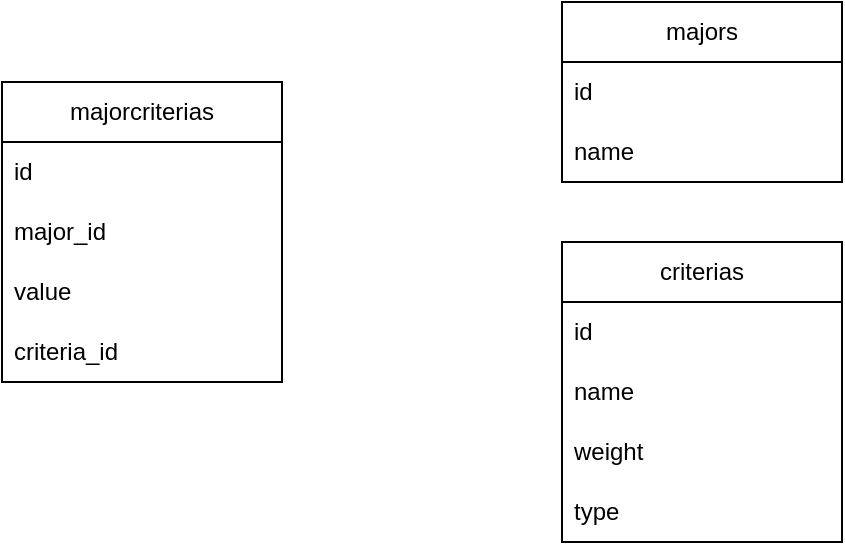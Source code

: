 <mxfile version="28.2.2">
  <diagram name="Page-1" id="QgwPKnj3uCHkpMIFQydL">
    <mxGraphModel dx="864" dy="474" grid="1" gridSize="10" guides="1" tooltips="1" connect="1" arrows="1" fold="1" page="1" pageScale="1" pageWidth="850" pageHeight="1100" math="0" shadow="0">
      <root>
        <mxCell id="0" />
        <mxCell id="1" parent="0" />
        <mxCell id="SAb-0HX3Cb_YJlKQr_8D-1" value="majorcriterias" style="swimlane;fontStyle=0;childLayout=stackLayout;horizontal=1;startSize=30;horizontalStack=0;resizeParent=1;resizeParentMax=0;resizeLast=0;collapsible=1;marginBottom=0;whiteSpace=wrap;html=1;" vertex="1" parent="1">
          <mxGeometry x="160" y="80" width="140" height="150" as="geometry" />
        </mxCell>
        <mxCell id="SAb-0HX3Cb_YJlKQr_8D-2" value="id" style="text;strokeColor=none;fillColor=none;align=left;verticalAlign=middle;spacingLeft=4;spacingRight=4;overflow=hidden;points=[[0,0.5],[1,0.5]];portConstraint=eastwest;rotatable=0;whiteSpace=wrap;html=1;" vertex="1" parent="SAb-0HX3Cb_YJlKQr_8D-1">
          <mxGeometry y="30" width="140" height="30" as="geometry" />
        </mxCell>
        <mxCell id="SAb-0HX3Cb_YJlKQr_8D-3" value="major_id" style="text;strokeColor=none;fillColor=none;align=left;verticalAlign=middle;spacingLeft=4;spacingRight=4;overflow=hidden;points=[[0,0.5],[1,0.5]];portConstraint=eastwest;rotatable=0;whiteSpace=wrap;html=1;" vertex="1" parent="SAb-0HX3Cb_YJlKQr_8D-1">
          <mxGeometry y="60" width="140" height="30" as="geometry" />
        </mxCell>
        <mxCell id="SAb-0HX3Cb_YJlKQr_8D-4" value="value" style="text;strokeColor=none;fillColor=none;align=left;verticalAlign=middle;spacingLeft=4;spacingRight=4;overflow=hidden;points=[[0,0.5],[1,0.5]];portConstraint=eastwest;rotatable=0;whiteSpace=wrap;html=1;" vertex="1" parent="SAb-0HX3Cb_YJlKQr_8D-1">
          <mxGeometry y="90" width="140" height="30" as="geometry" />
        </mxCell>
        <mxCell id="SAb-0HX3Cb_YJlKQr_8D-5" value="criteria_id" style="text;strokeColor=none;fillColor=none;align=left;verticalAlign=middle;spacingLeft=4;spacingRight=4;overflow=hidden;points=[[0,0.5],[1,0.5]];portConstraint=eastwest;rotatable=0;whiteSpace=wrap;html=1;" vertex="1" parent="SAb-0HX3Cb_YJlKQr_8D-1">
          <mxGeometry y="120" width="140" height="30" as="geometry" />
        </mxCell>
        <mxCell id="SAb-0HX3Cb_YJlKQr_8D-6" value="majors" style="swimlane;fontStyle=0;childLayout=stackLayout;horizontal=1;startSize=30;horizontalStack=0;resizeParent=1;resizeParentMax=0;resizeLast=0;collapsible=1;marginBottom=0;whiteSpace=wrap;html=1;" vertex="1" parent="1">
          <mxGeometry x="440" y="40" width="140" height="90" as="geometry" />
        </mxCell>
        <mxCell id="SAb-0HX3Cb_YJlKQr_8D-7" value="id" style="text;strokeColor=none;fillColor=none;align=left;verticalAlign=middle;spacingLeft=4;spacingRight=4;overflow=hidden;points=[[0,0.5],[1,0.5]];portConstraint=eastwest;rotatable=0;whiteSpace=wrap;html=1;" vertex="1" parent="SAb-0HX3Cb_YJlKQr_8D-6">
          <mxGeometry y="30" width="140" height="30" as="geometry" />
        </mxCell>
        <mxCell id="SAb-0HX3Cb_YJlKQr_8D-8" value="name" style="text;strokeColor=none;fillColor=none;align=left;verticalAlign=middle;spacingLeft=4;spacingRight=4;overflow=hidden;points=[[0,0.5],[1,0.5]];portConstraint=eastwest;rotatable=0;whiteSpace=wrap;html=1;" vertex="1" parent="SAb-0HX3Cb_YJlKQr_8D-6">
          <mxGeometry y="60" width="140" height="30" as="geometry" />
        </mxCell>
        <mxCell id="SAb-0HX3Cb_YJlKQr_8D-10" value="criterias" style="swimlane;fontStyle=0;childLayout=stackLayout;horizontal=1;startSize=30;horizontalStack=0;resizeParent=1;resizeParentMax=0;resizeLast=0;collapsible=1;marginBottom=0;whiteSpace=wrap;html=1;" vertex="1" parent="1">
          <mxGeometry x="440" y="160" width="140" height="150" as="geometry" />
        </mxCell>
        <mxCell id="SAb-0HX3Cb_YJlKQr_8D-11" value="id" style="text;strokeColor=none;fillColor=none;align=left;verticalAlign=middle;spacingLeft=4;spacingRight=4;overflow=hidden;points=[[0,0.5],[1,0.5]];portConstraint=eastwest;rotatable=0;whiteSpace=wrap;html=1;" vertex="1" parent="SAb-0HX3Cb_YJlKQr_8D-10">
          <mxGeometry y="30" width="140" height="30" as="geometry" />
        </mxCell>
        <mxCell id="SAb-0HX3Cb_YJlKQr_8D-12" value="name" style="text;strokeColor=none;fillColor=none;align=left;verticalAlign=middle;spacingLeft=4;spacingRight=4;overflow=hidden;points=[[0,0.5],[1,0.5]];portConstraint=eastwest;rotatable=0;whiteSpace=wrap;html=1;" vertex="1" parent="SAb-0HX3Cb_YJlKQr_8D-10">
          <mxGeometry y="60" width="140" height="30" as="geometry" />
        </mxCell>
        <mxCell id="SAb-0HX3Cb_YJlKQr_8D-13" value="weight" style="text;strokeColor=none;fillColor=none;align=left;verticalAlign=middle;spacingLeft=4;spacingRight=4;overflow=hidden;points=[[0,0.5],[1,0.5]];portConstraint=eastwest;rotatable=0;whiteSpace=wrap;html=1;" vertex="1" parent="SAb-0HX3Cb_YJlKQr_8D-10">
          <mxGeometry y="90" width="140" height="30" as="geometry" />
        </mxCell>
        <mxCell id="SAb-0HX3Cb_YJlKQr_8D-14" value="type" style="text;strokeColor=none;fillColor=none;align=left;verticalAlign=middle;spacingLeft=4;spacingRight=4;overflow=hidden;points=[[0,0.5],[1,0.5]];portConstraint=eastwest;rotatable=0;whiteSpace=wrap;html=1;" vertex="1" parent="SAb-0HX3Cb_YJlKQr_8D-10">
          <mxGeometry y="120" width="140" height="30" as="geometry" />
        </mxCell>
      </root>
    </mxGraphModel>
  </diagram>
</mxfile>
